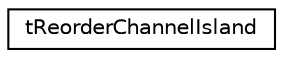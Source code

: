 digraph G
{
  edge [fontname="Helvetica",fontsize="10",labelfontname="Helvetica",labelfontsize="10"];
  node [fontname="Helvetica",fontsize="10",shape=record];
  rankdir=LR;
  Node1 [label="tReorderChannelIsland",height=0.2,width=0.4,color="black", fillcolor="white", style="filled",URL="$db/d04/structtReorderChannelIsland.html"];
}
